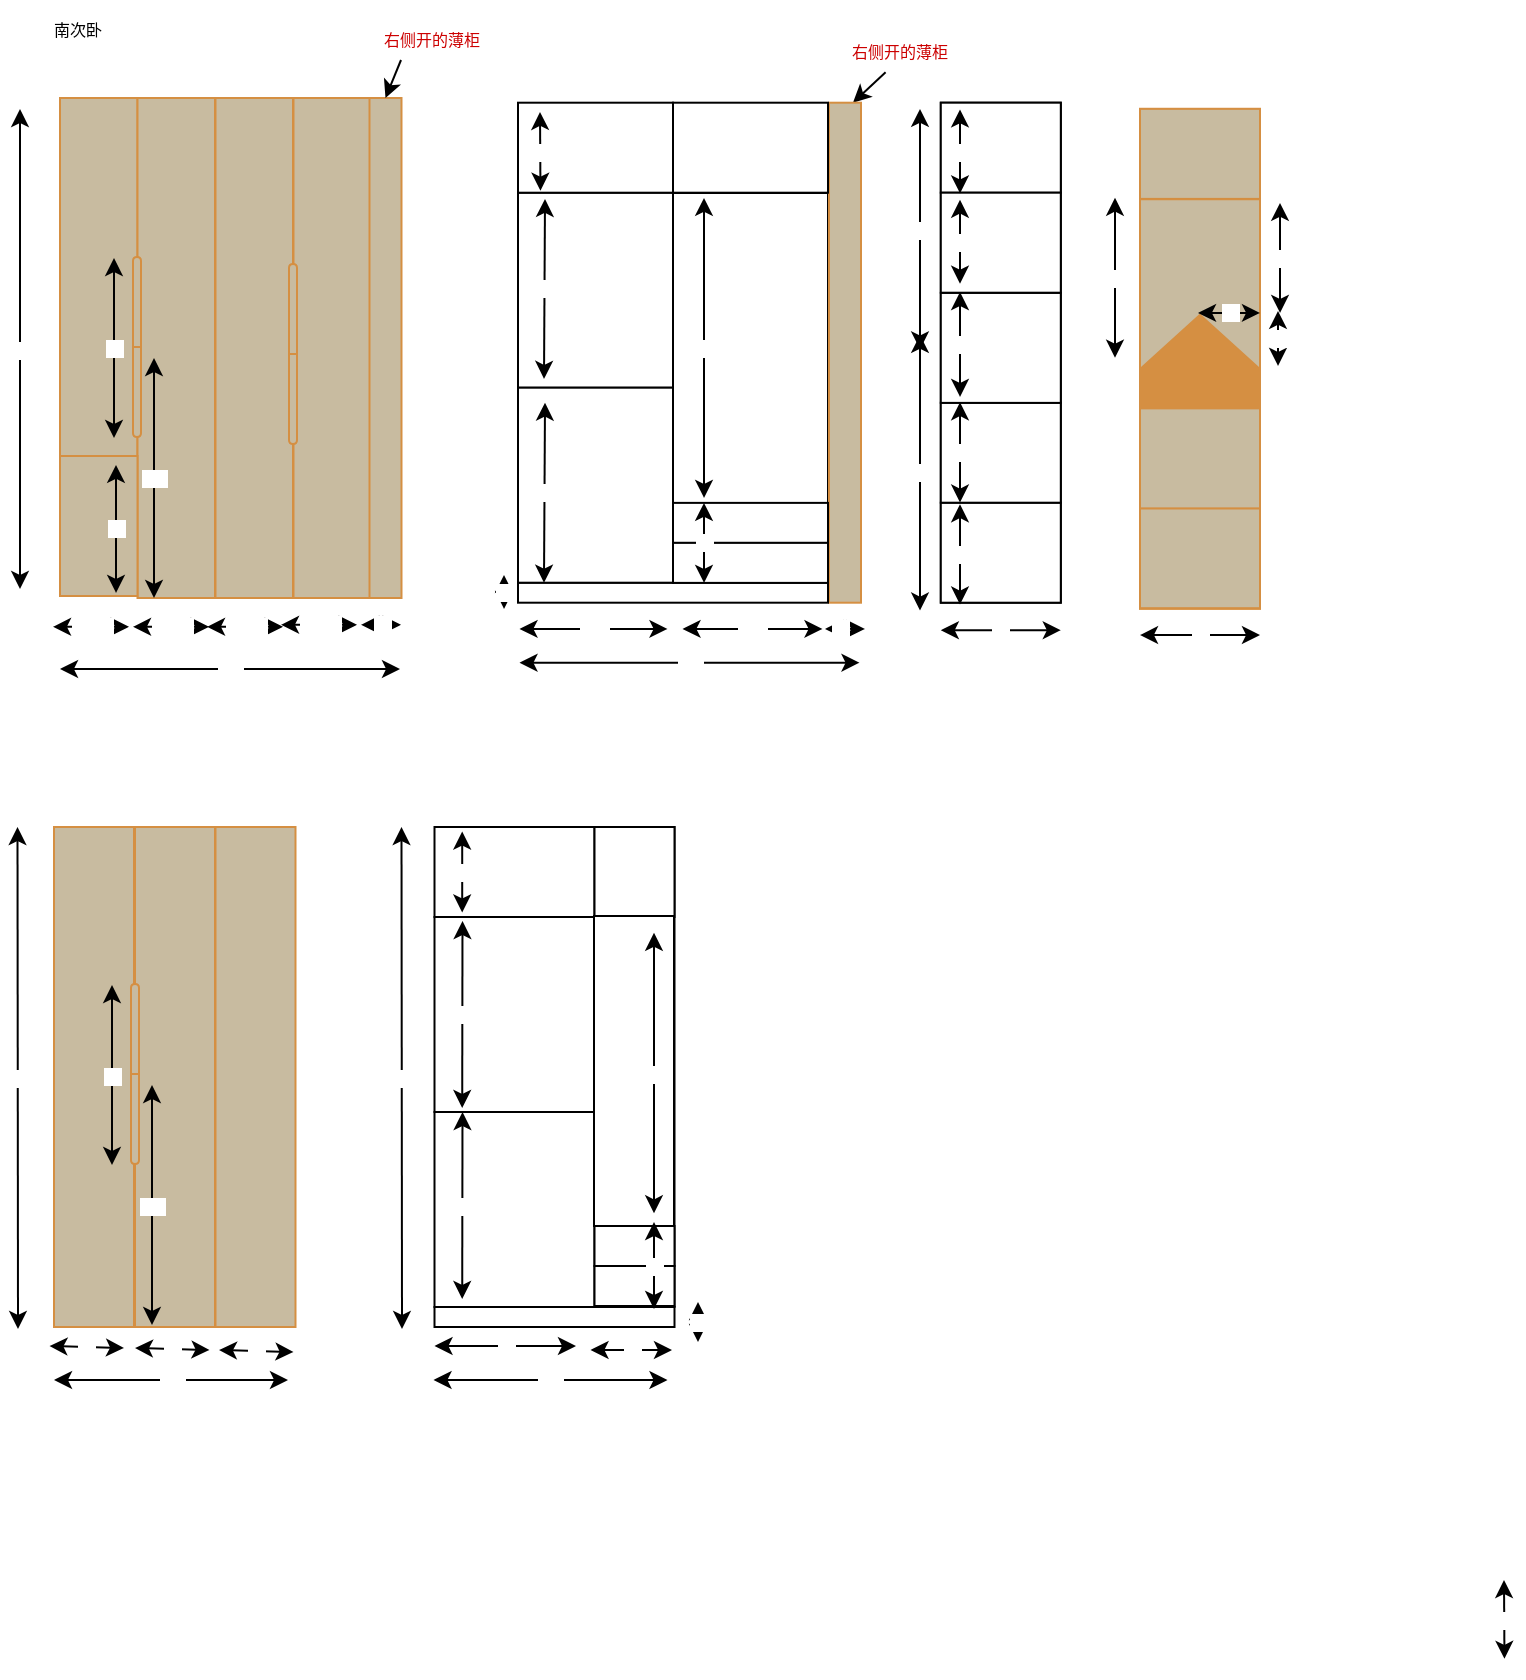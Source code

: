 <mxfile>
    <diagram id="L1VxtPJijclB9qmELhsC" name="第 1 页">
        <mxGraphModel dx="625" dy="498" grid="1" gridSize="10" guides="1" tooltips="1" connect="1" arrows="1" fold="1" page="1" pageScale="1" pageWidth="827" pageHeight="1169" math="0" shadow="0">
            <root>
                <mxCell id="0"/>
                <mxCell id="1" parent="0"/>
                <mxCell id="2" value="南次卧" style="text;html=1;strokeColor=none;fillColor=none;align=center;verticalAlign=middle;whiteSpace=wrap;rounded=0;fontSize=8;" vertex="1" parent="1">
                    <mxGeometry x="126.75" y="100" width="60" height="30" as="geometry"/>
                </mxCell>
                <mxCell id="6" style="edgeStyle=none;html=1;exitX=0.38;exitY=0.966;exitDx=0;exitDy=0;entryX=0.75;entryY=0;entryDx=0;entryDy=0;fontSize=8;fontColor=#CC0000;exitPerimeter=0;" edge="1" parent="1" source="5" target="4">
                    <mxGeometry relative="1" as="geometry"/>
                </mxCell>
                <mxCell id="5" value="右侧开的薄柜" style="text;html=1;strokeColor=none;fillColor=none;align=center;verticalAlign=middle;whiteSpace=wrap;rounded=0;fontSize=8;fontColor=#CC0000;" vertex="1" parent="1">
                    <mxGeometry x="538" y="115.85" width="60" height="21" as="geometry"/>
                </mxCell>
                <mxCell id="7" value="171" style="endArrow=classic;startArrow=classic;html=1;fontSize=8;fontColor=#FFFFFF;" edge="1" parent="1">
                    <mxGeometry width="50" height="50" relative="1" as="geometry">
                        <mxPoint x="377.75" y="431.35" as="sourcePoint"/>
                        <mxPoint x="547.75" y="431.35" as="targetPoint"/>
                    </mxGeometry>
                </mxCell>
                <mxCell id="8" value="16" style="endArrow=classic;startArrow=classic;html=1;fontSize=8;fontColor=#FFFFFF;" edge="1" parent="1">
                    <mxGeometry width="50" height="50" relative="1" as="geometry">
                        <mxPoint x="298.5" y="412.41" as="sourcePoint"/>
                        <mxPoint x="318.5" y="412.41" as="targetPoint"/>
                    </mxGeometry>
                </mxCell>
                <mxCell id="9" value="38.75" style="endArrow=classic;startArrow=classic;html=1;fontSize=8;fontColor=#FFFFFF;" edge="1" parent="1">
                    <mxGeometry x="0.016" width="50" height="50" relative="1" as="geometry">
                        <mxPoint x="144.5" y="413.41" as="sourcePoint"/>
                        <mxPoint x="182.5" y="413.41" as="targetPoint"/>
                        <mxPoint as="offset"/>
                    </mxGeometry>
                </mxCell>
                <mxCell id="11" value="" style="rounded=0;whiteSpace=wrap;html=1;fontSize=8;" vertex="1" parent="1">
                    <mxGeometry x="454.5" y="196.5" width="77.5" height="155" as="geometry"/>
                </mxCell>
                <mxCell id="13" value="" style="rounded=0;whiteSpace=wrap;html=1;fontSize=8;" vertex="1" parent="1">
                    <mxGeometry x="377" y="196.35" width="77.5" height="97.5" as="geometry"/>
                </mxCell>
                <mxCell id="4" value="" style="rounded=0;whiteSpace=wrap;html=1;fillColor=#C8BBA0;fontSize=8;strokeColor=#D58F42;" vertex="1" parent="1">
                    <mxGeometry x="532.5" y="151.35" width="16" height="250" as="geometry"/>
                </mxCell>
                <mxCell id="21" value="" style="rounded=0;whiteSpace=wrap;html=1;fontSize=8;fillColor=#C8BBA0;strokeColor=#D58F42;" vertex="1" parent="1">
                    <mxGeometry x="148" y="149" width="38.75" height="180" as="geometry"/>
                </mxCell>
                <mxCell id="22" value="" style="rounded=0;whiteSpace=wrap;html=1;fontSize=8;fillColor=#C8BBA0;strokeColor=#D58F42;" vertex="1" parent="1">
                    <mxGeometry x="186.75" y="149" width="38.75" height="250" as="geometry"/>
                </mxCell>
                <mxCell id="23" value="" style="rounded=0;whiteSpace=wrap;html=1;fontSize=8;strokeColor=#D58F42;fillColor=#C8BBA0;" vertex="1" parent="1">
                    <mxGeometry x="225.75" y="149" width="38.75" height="250" as="geometry"/>
                </mxCell>
                <mxCell id="24" value="" style="rounded=0;whiteSpace=wrap;html=1;fontSize=8;fillColor=#C8BBA0;strokeColor=#D58F42;" vertex="1" parent="1">
                    <mxGeometry x="264.75" y="149" width="38.75" height="250" as="geometry"/>
                </mxCell>
                <mxCell id="25" value="" style="rounded=0;whiteSpace=wrap;html=1;fillColor=#C8BBA0;fontSize=8;strokeColor=#D58F42;" vertex="1" parent="1">
                    <mxGeometry x="302.75" y="149" width="16" height="250" as="geometry"/>
                </mxCell>
                <mxCell id="27" style="edgeStyle=none;html=1;exitX=0.25;exitY=1;exitDx=0;exitDy=0;entryX=0.5;entryY=0;entryDx=0;entryDy=0;fontSize=8;fontColor=#FFFFFF;" edge="1" parent="1" source="26" target="25">
                    <mxGeometry relative="1" as="geometry"/>
                </mxCell>
                <mxCell id="26" value="右侧开的薄柜" style="text;html=1;strokeColor=none;fillColor=none;align=center;verticalAlign=middle;whiteSpace=wrap;rounded=0;fontSize=8;fontColor=#CC0000;" vertex="1" parent="1">
                    <mxGeometry x="303.5" y="109" width="60" height="21" as="geometry"/>
                </mxCell>
                <mxCell id="29" value="" style="shape=delay;whiteSpace=wrap;html=1;strokeColor=#D58F42;fontSize=8;fontColor=#FFFFFF;fillColor=#C8BBA0;rotation=-90;" vertex="1" parent="1">
                    <mxGeometry x="164" y="249" width="45" height="4" as="geometry"/>
                </mxCell>
                <mxCell id="30" value="" style="shape=delay;whiteSpace=wrap;html=1;strokeColor=#D58F42;fontSize=8;fontColor=#FFFFFF;fillColor=#C8BBA0;rotation=90;" vertex="1" parent="1">
                    <mxGeometry x="164" y="294" width="45" height="4" as="geometry"/>
                </mxCell>
                <mxCell id="31" value="90" style="endArrow=classic;startArrow=classic;html=1;fontSize=8;fontColor=#FFFFFF;" edge="1" parent="1">
                    <mxGeometry width="50" height="50" relative="1" as="geometry">
                        <mxPoint x="175" y="319" as="sourcePoint"/>
                        <mxPoint x="175" y="229" as="targetPoint"/>
                    </mxGeometry>
                </mxCell>
                <mxCell id="32" value="250" style="endArrow=classic;startArrow=classic;html=1;fontSize=8;fontColor=#FFFFFF;" edge="1" parent="1">
                    <mxGeometry width="50" height="50" relative="1" as="geometry">
                        <mxPoint x="128" y="394.5" as="sourcePoint"/>
                        <mxPoint x="128" y="154.5" as="targetPoint"/>
                    </mxGeometry>
                </mxCell>
                <mxCell id="33" value="125" style="endArrow=classic;startArrow=classic;html=1;fontSize=8;fontColor=#FFFFFF;" edge="1" parent="1">
                    <mxGeometry width="50" height="50" relative="1" as="geometry">
                        <mxPoint x="195" y="399" as="sourcePoint"/>
                        <mxPoint x="195" y="279" as="targetPoint"/>
                    </mxGeometry>
                </mxCell>
                <mxCell id="35" value="" style="shape=delay;whiteSpace=wrap;html=1;strokeColor=#D58F42;fontSize=8;fontColor=#FFFFFF;fillColor=#C8BBA0;rotation=-90;" vertex="1" parent="1">
                    <mxGeometry x="242" y="252.5" width="45" height="4" as="geometry"/>
                </mxCell>
                <mxCell id="36" value="" style="shape=delay;whiteSpace=wrap;html=1;strokeColor=#D58F42;fontSize=8;fontColor=#FFFFFF;fillColor=#C8BBA0;rotation=90;" vertex="1" parent="1">
                    <mxGeometry x="242" y="297.5" width="45" height="4" as="geometry"/>
                </mxCell>
                <mxCell id="41" value="38.75" style="endArrow=classic;startArrow=classic;html=1;fontSize=8;fontColor=#FFFFFF;" edge="1" parent="1">
                    <mxGeometry x="0.016" width="50" height="50" relative="1" as="geometry">
                        <mxPoint x="184.5" y="413.41" as="sourcePoint"/>
                        <mxPoint x="222.5" y="413.41" as="targetPoint"/>
                        <mxPoint as="offset"/>
                    </mxGeometry>
                </mxCell>
                <mxCell id="42" value="38.75" style="endArrow=classic;startArrow=classic;html=1;fontSize=8;fontColor=#FFFFFF;" edge="1" parent="1">
                    <mxGeometry x="0.016" width="50" height="50" relative="1" as="geometry">
                        <mxPoint x="221.5" y="413.41" as="sourcePoint"/>
                        <mxPoint x="259.5" y="413.41" as="targetPoint"/>
                        <mxPoint as="offset"/>
                    </mxGeometry>
                </mxCell>
                <mxCell id="43" value="38.75" style="endArrow=classic;startArrow=classic;html=1;fontSize=8;fontColor=#FFFFFF;" edge="1" parent="1">
                    <mxGeometry x="0.016" width="50" height="50" relative="1" as="geometry">
                        <mxPoint x="258.5" y="412.41" as="sourcePoint"/>
                        <mxPoint x="296.5" y="412.41" as="targetPoint"/>
                        <mxPoint as="offset"/>
                    </mxGeometry>
                </mxCell>
                <mxCell id="44" value="171" style="endArrow=classic;startArrow=classic;html=1;fontSize=8;fontColor=#FFFFFF;" edge="1" parent="1">
                    <mxGeometry width="50" height="50" relative="1" as="geometry">
                        <mxPoint x="148.0" y="434.5" as="sourcePoint"/>
                        <mxPoint x="318.0" y="434.5" as="targetPoint"/>
                    </mxGeometry>
                </mxCell>
                <mxCell id="46" value="" style="rounded=0;whiteSpace=wrap;html=1;fontSize=8;" vertex="1" parent="1">
                    <mxGeometry x="377" y="151.35" width="77.5" height="45" as="geometry"/>
                </mxCell>
                <mxCell id="47" value="" style="rounded=0;whiteSpace=wrap;html=1;fontSize=8;" vertex="1" parent="1">
                    <mxGeometry x="454.5" y="151.35" width="77.5" height="45" as="geometry"/>
                </mxCell>
                <mxCell id="48" value="16" style="endArrow=classic;startArrow=classic;html=1;fontSize=8;fontColor=#FFFFFF;" edge="1" parent="1">
                    <mxGeometry x="-0.25" width="50" height="50" relative="1" as="geometry">
                        <mxPoint x="530.5" y="414.44" as="sourcePoint"/>
                        <mxPoint x="550.5" y="414.44" as="targetPoint"/>
                        <mxPoint as="offset"/>
                    </mxGeometry>
                </mxCell>
                <mxCell id="50" value="77.5" style="endArrow=classic;startArrow=classic;html=1;fontSize=8;fontColor=#FFFFFF;" edge="1" parent="1">
                    <mxGeometry width="50" height="50" relative="1" as="geometry">
                        <mxPoint x="377.75" y="414.44" as="sourcePoint"/>
                        <mxPoint x="451.75" y="414.44" as="targetPoint"/>
                    </mxGeometry>
                </mxCell>
                <mxCell id="51" value="77.5" style="endArrow=classic;startArrow=classic;html=1;fontSize=8;fontColor=#FFFFFF;" edge="1" parent="1">
                    <mxGeometry width="50" height="50" relative="1" as="geometry">
                        <mxPoint x="459.25" y="414.44" as="sourcePoint"/>
                        <mxPoint x="529.25" y="414.44" as="targetPoint"/>
                    </mxGeometry>
                </mxCell>
                <mxCell id="52" value="" style="rounded=0;whiteSpace=wrap;html=1;fontSize=8;" vertex="1" parent="1">
                    <mxGeometry x="454.5" y="351.44" width="77.5" height="20" as="geometry"/>
                </mxCell>
                <mxCell id="53" value="" style="rounded=0;whiteSpace=wrap;html=1;fontSize=8;" vertex="1" parent="1">
                    <mxGeometry x="377" y="391.35" width="155" height="10" as="geometry"/>
                </mxCell>
                <mxCell id="54" value="" style="rounded=0;whiteSpace=wrap;html=1;fontSize=8;" vertex="1" parent="1">
                    <mxGeometry x="377" y="293.85" width="77.5" height="97.5" as="geometry"/>
                </mxCell>
                <mxCell id="56" value="" style="rounded=0;whiteSpace=wrap;html=1;fontSize=8;" vertex="1" parent="1">
                    <mxGeometry x="454.5" y="371.44" width="77.5" height="20" as="geometry"/>
                </mxCell>
                <mxCell id="57" value="40" style="endArrow=classic;startArrow=classic;html=1;fontSize=8;fontColor=#FFFFFF;" edge="1" parent="1">
                    <mxGeometry width="50" height="50" relative="1" as="geometry">
                        <mxPoint x="470" y="391.44" as="sourcePoint"/>
                        <mxPoint x="470" y="351.44" as="targetPoint"/>
                        <mxPoint as="offset"/>
                    </mxGeometry>
                </mxCell>
                <mxCell id="58" value="155" style="endArrow=classic;startArrow=classic;html=1;fontSize=8;fontColor=#FFFFFF;" edge="1" parent="1">
                    <mxGeometry width="50" height="50" relative="1" as="geometry">
                        <mxPoint x="470" y="348.94" as="sourcePoint"/>
                        <mxPoint x="470" y="198.94" as="targetPoint"/>
                        <mxPoint as="offset"/>
                    </mxGeometry>
                </mxCell>
                <mxCell id="59" value="97.5" style="endArrow=classic;startArrow=classic;html=1;fontSize=8;fontColor=#FFFFFF;" edge="1" parent="1">
                    <mxGeometry width="50" height="50" relative="1" as="geometry">
                        <mxPoint x="390.0" y="289.44" as="sourcePoint"/>
                        <mxPoint x="390.5" y="199.44" as="targetPoint"/>
                        <mxPoint as="offset"/>
                    </mxGeometry>
                </mxCell>
                <mxCell id="60" value="97.5" style="endArrow=classic;startArrow=classic;html=1;fontSize=8;fontColor=#FFFFFF;" edge="1" parent="1">
                    <mxGeometry width="50" height="50" relative="1" as="geometry">
                        <mxPoint x="390" y="391.35" as="sourcePoint"/>
                        <mxPoint x="390.5" y="301.35" as="targetPoint"/>
                        <mxPoint as="offset"/>
                    </mxGeometry>
                </mxCell>
                <mxCell id="61" value="10" style="endArrow=classic;startArrow=classic;html=1;fontSize=8;fontColor=#FFFFFF;" edge="1" parent="1">
                    <mxGeometry width="50" height="50" relative="1" as="geometry">
                        <mxPoint x="370.0" y="404.44" as="sourcePoint"/>
                        <mxPoint x="370" y="387.44" as="targetPoint"/>
                        <mxPoint as="offset"/>
                    </mxGeometry>
                </mxCell>
                <mxCell id="62" value="45" style="endArrow=classic;startArrow=classic;html=1;fontSize=8;fontColor=#FFFFFF;" edge="1" parent="1">
                    <mxGeometry width="50" height="50" relative="1" as="geometry">
                        <mxPoint x="388.23" y="195.35" as="sourcePoint"/>
                        <mxPoint x="388" y="155.94" as="targetPoint"/>
                        <mxPoint as="offset"/>
                    </mxGeometry>
                </mxCell>
                <mxCell id="63" value="" style="rounded=0;whiteSpace=wrap;html=1;fontSize=8;" vertex="1" parent="1">
                    <mxGeometry x="588.4" y="151.35" width="60" height="250" as="geometry"/>
                </mxCell>
                <mxCell id="64" value="60" style="endArrow=classic;startArrow=classic;html=1;fontSize=8;fontColor=#FFFFFF;" edge="1" parent="1">
                    <mxGeometry width="50" height="50" relative="1" as="geometry">
                        <mxPoint x="588.4" y="415.1" as="sourcePoint"/>
                        <mxPoint x="648.4" y="415.1" as="targetPoint"/>
                    </mxGeometry>
                </mxCell>
                <mxCell id="67" value="" style="rounded=0;whiteSpace=wrap;html=1;fontSize=8;" vertex="1" parent="1">
                    <mxGeometry x="588.4" y="351.35" width="60" height="50" as="geometry"/>
                </mxCell>
                <mxCell id="68" value="" style="rounded=0;whiteSpace=wrap;html=1;fontSize=8;" vertex="1" parent="1">
                    <mxGeometry x="588.4" y="301.35" width="60" height="50" as="geometry"/>
                </mxCell>
                <mxCell id="72" value="" style="rounded=0;whiteSpace=wrap;html=1;fontSize=8;fillColor=#D58F42;strokeColor=#D58F42;" vertex="1" parent="1">
                    <mxGeometry x="688" y="154.44" width="60" height="250" as="geometry"/>
                </mxCell>
                <mxCell id="73" value="60" style="endArrow=classic;startArrow=classic;html=1;fontSize=8;fontColor=#FFFFFF;" edge="1" parent="1">
                    <mxGeometry width="50" height="50" relative="1" as="geometry">
                        <mxPoint x="688" y="417.53" as="sourcePoint"/>
                        <mxPoint x="748" y="417.53" as="targetPoint"/>
                    </mxGeometry>
                </mxCell>
                <mxCell id="74" value="" style="rounded=0;whiteSpace=wrap;html=1;fontSize=8;fillColor=#C8BBA0;strokeColor=#D58F42;" vertex="1" parent="1">
                    <mxGeometry x="688" y="154.44" width="60" height="45" as="geometry"/>
                </mxCell>
                <mxCell id="75" value="" style="rounded=0;whiteSpace=wrap;html=1;fontSize=8;fillColor=#C8BBA0;strokeColor=#D58F42;" vertex="1" parent="1">
                    <mxGeometry x="688" y="354.1" width="60" height="50" as="geometry"/>
                </mxCell>
                <mxCell id="76" value="" style="rounded=0;whiteSpace=wrap;html=1;fontSize=8;fillColor=#C8BBA0;strokeColor=#D58F42;" vertex="1" parent="1">
                    <mxGeometry x="688" y="304.19" width="60" height="50" as="geometry"/>
                </mxCell>
                <mxCell id="91" value="" style="rounded=0;whiteSpace=wrap;html=1;fontSize=8;" vertex="1" parent="1">
                    <mxGeometry x="588.4" y="246.44" width="60" height="55" as="geometry"/>
                </mxCell>
                <mxCell id="93" value="140" style="endArrow=classic;startArrow=classic;html=1;fontSize=8;fontColor=#FFFFFF;" edge="1" parent="1">
                    <mxGeometry width="50" height="50" relative="1" as="geometry">
                        <mxPoint x="578" y="405.28" as="sourcePoint"/>
                        <mxPoint x="578" y="267.44" as="targetPoint"/>
                        <mxPoint as="offset"/>
                    </mxGeometry>
                </mxCell>
                <mxCell id="94" value="50" style="endArrow=classic;startArrow=classic;html=1;fontSize=8;fontColor=#FFFFFF;" edge="1" parent="1">
                    <mxGeometry width="50" height="50" relative="1" as="geometry">
                        <mxPoint x="598" y="402.28" as="sourcePoint"/>
                        <mxPoint x="598" y="352.1" as="targetPoint"/>
                        <mxPoint as="offset"/>
                    </mxGeometry>
                </mxCell>
                <mxCell id="95" value="50" style="endArrow=classic;startArrow=classic;html=1;fontSize=8;fontColor=#FFFFFF;" edge="1" parent="1">
                    <mxGeometry width="50" height="50" relative="1" as="geometry">
                        <mxPoint x="598" y="351.28" as="sourcePoint"/>
                        <mxPoint x="598" y="301.1" as="targetPoint"/>
                        <mxPoint as="offset"/>
                    </mxGeometry>
                </mxCell>
                <mxCell id="96" value="55" style="endArrow=classic;startArrow=classic;html=1;fontSize=8;fontColor=#FFFFFF;" edge="1" parent="1">
                    <mxGeometry width="50" height="50" relative="1" as="geometry">
                        <mxPoint x="598" y="298.44" as="sourcePoint"/>
                        <mxPoint x="598" y="246.02" as="targetPoint"/>
                        <mxPoint as="offset"/>
                        <Array as="points"/>
                    </mxGeometry>
                </mxCell>
                <mxCell id="97" value="110" style="endArrow=classic;startArrow=classic;html=1;fontSize=8;fontColor=#FFFFFF;" edge="1" parent="1">
                    <mxGeometry width="50" height="50" relative="1" as="geometry">
                        <mxPoint x="578" y="274.69" as="sourcePoint"/>
                        <mxPoint x="578" y="154.44" as="targetPoint"/>
                        <mxPoint as="offset"/>
                    </mxGeometry>
                </mxCell>
                <mxCell id="98" value="" style="rounded=0;whiteSpace=wrap;html=1;fontSize=8;" vertex="1" parent="1">
                    <mxGeometry x="588.4" y="151.35" width="60" height="45" as="geometry"/>
                </mxCell>
                <mxCell id="99" value="" style="rounded=0;whiteSpace=wrap;html=1;fontSize=8;" vertex="1" parent="1">
                    <mxGeometry x="588.4" y="196.35" width="60" height="50" as="geometry"/>
                </mxCell>
                <mxCell id="100" value="50" style="endArrow=classic;startArrow=classic;html=1;fontSize=8;fontColor=#FFFFFF;" edge="1" parent="1">
                    <mxGeometry width="50" height="50" relative="1" as="geometry">
                        <mxPoint x="598" y="241.85" as="sourcePoint"/>
                        <mxPoint x="598" y="199.85" as="targetPoint"/>
                        <mxPoint as="offset"/>
                        <Array as="points"/>
                    </mxGeometry>
                </mxCell>
                <mxCell id="101" value="45" style="endArrow=classic;startArrow=classic;html=1;fontSize=8;fontColor=#FFFFFF;" edge="1" parent="1">
                    <mxGeometry width="50" height="50" relative="1" as="geometry">
                        <mxPoint x="598" y="196.69" as="sourcePoint"/>
                        <mxPoint x="598" y="154.69" as="targetPoint"/>
                        <mxPoint as="offset"/>
                        <Array as="points"/>
                    </mxGeometry>
                </mxCell>
                <mxCell id="111" value="" style="html=1;shape=mxgraph.infographic.ribbonSimple;notch1=27.2;notch2=0;align=center;verticalAlign=middle;fontSize=14;fontStyle=0;fillColor=#C8BBA0;flipH=0;spacingRight=0;spacingLeft=14;strokeColor=#D58F42;fontColor=#FFFFFF;rotation=-90;" vertex="1" parent="1">
                    <mxGeometry x="675.5" y="212.1" width="85" height="60" as="geometry"/>
                </mxCell>
                <mxCell id="112" value="85" style="endArrow=classic;startArrow=classic;html=1;fontSize=8;fontColor=#FFFFFF;" edge="1" parent="1">
                    <mxGeometry width="50" height="50" relative="1" as="geometry">
                        <mxPoint x="675.5" y="278.85" as="sourcePoint"/>
                        <mxPoint x="675.5" y="198.85" as="targetPoint"/>
                        <mxPoint as="offset"/>
                    </mxGeometry>
                </mxCell>
                <mxCell id="115" value="30" style="endArrow=classic;startArrow=classic;html=1;fontSize=8;fontColor=#FFFFFF;" edge="1" parent="1">
                    <mxGeometry x="0.003" width="50" height="50" relative="1" as="geometry">
                        <mxPoint x="757" y="282.94" as="sourcePoint"/>
                        <mxPoint x="757" y="255.44" as="targetPoint"/>
                        <mxPoint as="offset"/>
                        <Array as="points"/>
                    </mxGeometry>
                </mxCell>
                <mxCell id="116" value="30" style="endArrow=classic;startArrow=classic;html=1;fontSize=8;fontColor=#FFFFFF;" edge="1" parent="1">
                    <mxGeometry width="50" height="50" relative="1" as="geometry">
                        <mxPoint x="748" y="256.44" as="sourcePoint"/>
                        <mxPoint x="717" y="256.44" as="targetPoint"/>
                        <mxPoint as="offset"/>
                        <Array as="points"/>
                    </mxGeometry>
                </mxCell>
                <mxCell id="117" value="55" style="endArrow=classic;startArrow=classic;html=1;fontSize=8;fontColor=#FFFFFF;" edge="1" parent="1">
                    <mxGeometry width="50" height="50" relative="1" as="geometry">
                        <mxPoint x="758" y="256.44" as="sourcePoint"/>
                        <mxPoint x="758" y="201.44" as="targetPoint"/>
                        <mxPoint as="offset"/>
                    </mxGeometry>
                </mxCell>
                <mxCell id="118" value="北次卧" style="text;html=1;strokeColor=none;fillColor=none;align=center;verticalAlign=middle;whiteSpace=wrap;rounded=0;fontSize=8;fontColor=#FFFFFF;" vertex="1" parent="1">
                    <mxGeometry x="120" y="471.5" width="60" height="30" as="geometry"/>
                </mxCell>
                <mxCell id="120" value="250" style="endArrow=classic;startArrow=classic;html=1;fontSize=8;fontColor=#FFFFFF;" edge="1" parent="1">
                    <mxGeometry width="50" height="50" relative="1" as="geometry">
                        <mxPoint x="127" y="764.5" as="sourcePoint"/>
                        <mxPoint x="126.75" y="513.5" as="targetPoint"/>
                    </mxGeometry>
                </mxCell>
                <mxCell id="122" value="120" style="endArrow=classic;startArrow=classic;html=1;fontSize=8;fontColor=#FFFFFF;" edge="1" parent="1">
                    <mxGeometry width="50" height="50" relative="1" as="geometry">
                        <mxPoint x="145" y="790" as="sourcePoint"/>
                        <mxPoint x="262" y="790" as="targetPoint"/>
                    </mxGeometry>
                </mxCell>
                <mxCell id="123" value="" style="rounded=0;whiteSpace=wrap;html=1;fontSize=8;fillColor=#C8BBA0;strokeColor=#D58F42;" vertex="1" parent="1">
                    <mxGeometry x="145" y="513.5" width="40" height="250" as="geometry"/>
                </mxCell>
                <mxCell id="124" value="" style="rounded=0;whiteSpace=wrap;html=1;fontSize=8;fillColor=#C8BBA0;strokeColor=#D58F42;" vertex="1" parent="1">
                    <mxGeometry x="185.5" y="513.5" width="40" height="250" as="geometry"/>
                </mxCell>
                <mxCell id="125" value="" style="rounded=0;whiteSpace=wrap;html=1;fontSize=8;fillColor=#C8BBA0;strokeColor=#D58F42;" vertex="1" parent="1">
                    <mxGeometry x="225.75" y="513.5" width="40" height="250" as="geometry"/>
                </mxCell>
                <mxCell id="126" value="" style="shape=delay;whiteSpace=wrap;html=1;strokeColor=#D58F42;fontSize=8;fontColor=#FFFFFF;fillColor=#C8BBA0;rotation=-90;" vertex="1" parent="1">
                    <mxGeometry x="163" y="612.5" width="45" height="4" as="geometry"/>
                </mxCell>
                <mxCell id="127" value="" style="shape=delay;whiteSpace=wrap;html=1;strokeColor=#D58F42;fontSize=8;fontColor=#FFFFFF;fillColor=#C8BBA0;rotation=90;" vertex="1" parent="1">
                    <mxGeometry x="163" y="657.5" width="45" height="4" as="geometry"/>
                </mxCell>
                <mxCell id="128" value="90" style="endArrow=classic;startArrow=classic;html=1;fontSize=8;fontColor=#FFFFFF;" edge="1" parent="1">
                    <mxGeometry width="50" height="50" relative="1" as="geometry">
                        <mxPoint x="174" y="682.5" as="sourcePoint"/>
                        <mxPoint x="174" y="592.5" as="targetPoint"/>
                    </mxGeometry>
                </mxCell>
                <mxCell id="129" value="125" style="endArrow=classic;startArrow=classic;html=1;fontSize=8;fontColor=#FFFFFF;" edge="1" parent="1">
                    <mxGeometry width="50" height="50" relative="1" as="geometry">
                        <mxPoint x="194" y="762.5" as="sourcePoint"/>
                        <mxPoint x="194" y="642.5" as="targetPoint"/>
                    </mxGeometry>
                </mxCell>
                <mxCell id="137" value="" style="rounded=0;whiteSpace=wrap;html=1;fontSize=8;" vertex="1" parent="1">
                    <mxGeometry x="415.25" y="513.5" width="40" height="240" as="geometry"/>
                </mxCell>
                <mxCell id="138" value="120" style="endArrow=classic;startArrow=classic;html=1;fontSize=8;fontColor=#FFFFFF;" edge="1" parent="1">
                    <mxGeometry width="50" height="50" relative="1" as="geometry">
                        <mxPoint x="334.75" y="790" as="sourcePoint"/>
                        <mxPoint x="451.75" y="790" as="targetPoint"/>
                    </mxGeometry>
                </mxCell>
                <mxCell id="139" value="250" style="endArrow=classic;startArrow=classic;html=1;fontSize=8;fontColor=#FFFFFF;" edge="1" parent="1">
                    <mxGeometry width="50" height="50" relative="1" as="geometry">
                        <mxPoint x="319" y="764.5" as="sourcePoint"/>
                        <mxPoint x="318.75" y="513.5" as="targetPoint"/>
                    </mxGeometry>
                </mxCell>
                <mxCell id="143" value="" style="rounded=0;whiteSpace=wrap;html=1;fontSize=8;fillColor=#C8BBA0;strokeColor=#D58F42;" vertex="1" parent="1">
                    <mxGeometry x="148" y="328" width="38.75" height="70" as="geometry"/>
                </mxCell>
                <mxCell id="144" value="70" style="endArrow=classic;startArrow=classic;html=1;fontSize=8;fontColor=#FFFFFF;" edge="1" parent="1">
                    <mxGeometry width="50" height="50" relative="1" as="geometry">
                        <mxPoint x="176" y="396.44" as="sourcePoint"/>
                        <mxPoint x="176" y="332.44" as="targetPoint"/>
                    </mxGeometry>
                </mxCell>
                <mxCell id="145" value="" style="rounded=0;whiteSpace=wrap;html=1;fontSize=8;" vertex="1" parent="1">
                    <mxGeometry x="335.25" y="513.5" width="80" height="45" as="geometry"/>
                </mxCell>
                <mxCell id="146" value="" style="rounded=0;whiteSpace=wrap;html=1;fontSize=8;" vertex="1" parent="1">
                    <mxGeometry x="415.25" y="513.5" width="40" height="45" as="geometry"/>
                </mxCell>
                <mxCell id="147" value="" style="rounded=0;whiteSpace=wrap;html=1;fontSize=8;" vertex="1" parent="1">
                    <mxGeometry x="335.25" y="753.5" width="120" height="10" as="geometry"/>
                </mxCell>
                <mxCell id="149" value="" style="rounded=0;whiteSpace=wrap;html=1;fontSize=8;" vertex="1" parent="1">
                    <mxGeometry x="335.25" y="656" width="80" height="97.5" as="geometry"/>
                </mxCell>
                <mxCell id="150" value="" style="rounded=0;whiteSpace=wrap;html=1;fontSize=8;" vertex="1" parent="1">
                    <mxGeometry x="335.25" y="558.5" width="80" height="97.5" as="geometry"/>
                </mxCell>
                <mxCell id="151" value="45" style="endArrow=classic;startArrow=classic;html=1;fontSize=8;fontColor=#FFFFFF;" edge="1" parent="1">
                    <mxGeometry width="50" height="50" relative="1" as="geometry">
                        <mxPoint x="870.23" y="929.41" as="sourcePoint"/>
                        <mxPoint x="870" y="890" as="targetPoint"/>
                        <mxPoint as="offset"/>
                    </mxGeometry>
                </mxCell>
                <mxCell id="152" value="40" style="endArrow=classic;startArrow=classic;html=1;fontSize=8;fontColor=#FFFFFF;" edge="1" parent="1">
                    <mxGeometry width="50" height="50" relative="1" as="geometry">
                        <mxPoint x="142.75" y="773" as="sourcePoint"/>
                        <mxPoint x="180" y="774" as="targetPoint"/>
                    </mxGeometry>
                </mxCell>
                <mxCell id="153" value="40" style="endArrow=classic;startArrow=classic;html=1;fontSize=8;fontColor=#FFFFFF;" edge="1" parent="1">
                    <mxGeometry width="50" height="50" relative="1" as="geometry">
                        <mxPoint x="185.5" y="774" as="sourcePoint"/>
                        <mxPoint x="222.75" y="775" as="targetPoint"/>
                    </mxGeometry>
                </mxCell>
                <mxCell id="154" value="40" style="endArrow=classic;startArrow=classic;html=1;fontSize=8;fontColor=#FFFFFF;" edge="1" parent="1">
                    <mxGeometry width="50" height="50" relative="1" as="geometry">
                        <mxPoint x="227.5" y="775" as="sourcePoint"/>
                        <mxPoint x="264.75" y="776" as="targetPoint"/>
                    </mxGeometry>
                </mxCell>
                <mxCell id="155" value="80" style="endArrow=classic;startArrow=classic;html=1;fontSize=8;fontColor=#FFFFFF;" edge="1" parent="1">
                    <mxGeometry width="50" height="50" relative="1" as="geometry">
                        <mxPoint x="335.25" y="773" as="sourcePoint"/>
                        <mxPoint x="406" y="773" as="targetPoint"/>
                    </mxGeometry>
                </mxCell>
                <mxCell id="156" value="40" style="endArrow=classic;startArrow=classic;html=1;fontSize=8;fontColor=#FFFFFF;" edge="1" parent="1">
                    <mxGeometry width="50" height="50" relative="1" as="geometry">
                        <mxPoint x="413.25" y="775" as="sourcePoint"/>
                        <mxPoint x="454" y="775" as="targetPoint"/>
                    </mxGeometry>
                </mxCell>
                <mxCell id="157" value="10" style="endArrow=classic;startArrow=classic;html=1;fontSize=8;fontColor=#FFFFFF;" edge="1" parent="1">
                    <mxGeometry width="50" height="50" relative="1" as="geometry">
                        <mxPoint x="467" y="771" as="sourcePoint"/>
                        <mxPoint x="467" y="751" as="targetPoint"/>
                    </mxGeometry>
                </mxCell>
                <mxCell id="158" value="97.5" style="endArrow=classic;startArrow=classic;html=1;fontSize=8;fontColor=#FFFFFF;" edge="1" parent="1">
                    <mxGeometry width="50" height="50" relative="1" as="geometry">
                        <mxPoint x="349.1" y="749.5" as="sourcePoint"/>
                        <mxPoint x="349.25" y="656" as="targetPoint"/>
                    </mxGeometry>
                </mxCell>
                <mxCell id="159" value="97.5" style="endArrow=classic;startArrow=classic;html=1;fontSize=8;fontColor=#FFFFFF;" edge="1" parent="1">
                    <mxGeometry width="50" height="50" relative="1" as="geometry">
                        <mxPoint x="349.1" y="654" as="sourcePoint"/>
                        <mxPoint x="349.25" y="560.5" as="targetPoint"/>
                    </mxGeometry>
                </mxCell>
                <mxCell id="160" value="45" style="endArrow=classic;startArrow=classic;html=1;fontSize=8;fontColor=#FFFFFF;" edge="1" parent="1">
                    <mxGeometry width="50" height="50" relative="1" as="geometry">
                        <mxPoint x="349.1" y="556.25" as="sourcePoint"/>
                        <mxPoint x="349.1" y="515.75" as="targetPoint"/>
                    </mxGeometry>
                </mxCell>
                <mxCell id="161" value="" style="rounded=0;whiteSpace=wrap;html=1;fontSize=8;" vertex="1" parent="1">
                    <mxGeometry x="415" y="558" width="40" height="155" as="geometry"/>
                </mxCell>
                <mxCell id="162" value="" style="rounded=0;whiteSpace=wrap;html=1;fontSize=8;" vertex="1" parent="1">
                    <mxGeometry x="415.25" y="713" width="40" height="20" as="geometry"/>
                </mxCell>
                <mxCell id="163" value="" style="rounded=0;whiteSpace=wrap;html=1;fontSize=8;" vertex="1" parent="1">
                    <mxGeometry x="415.25" y="733" width="40" height="20" as="geometry"/>
                </mxCell>
                <mxCell id="165" value="40" style="endArrow=classic;startArrow=classic;html=1;fontSize=8;fontColor=#FFFFFF;" edge="1" parent="1">
                    <mxGeometry width="50" height="50" relative="1" as="geometry">
                        <mxPoint x="445" y="754.5" as="sourcePoint"/>
                        <mxPoint x="445" y="711" as="targetPoint"/>
                    </mxGeometry>
                </mxCell>
                <mxCell id="166" value="155" style="endArrow=classic;startArrow=classic;html=1;fontSize=8;fontColor=#FFFFFF;" edge="1" parent="1">
                    <mxGeometry width="50" height="50" relative="1" as="geometry">
                        <mxPoint x="445" y="706.63" as="sourcePoint"/>
                        <mxPoint x="445" y="566.38" as="targetPoint"/>
                    </mxGeometry>
                </mxCell>
            </root>
        </mxGraphModel>
    </diagram>
</mxfile>